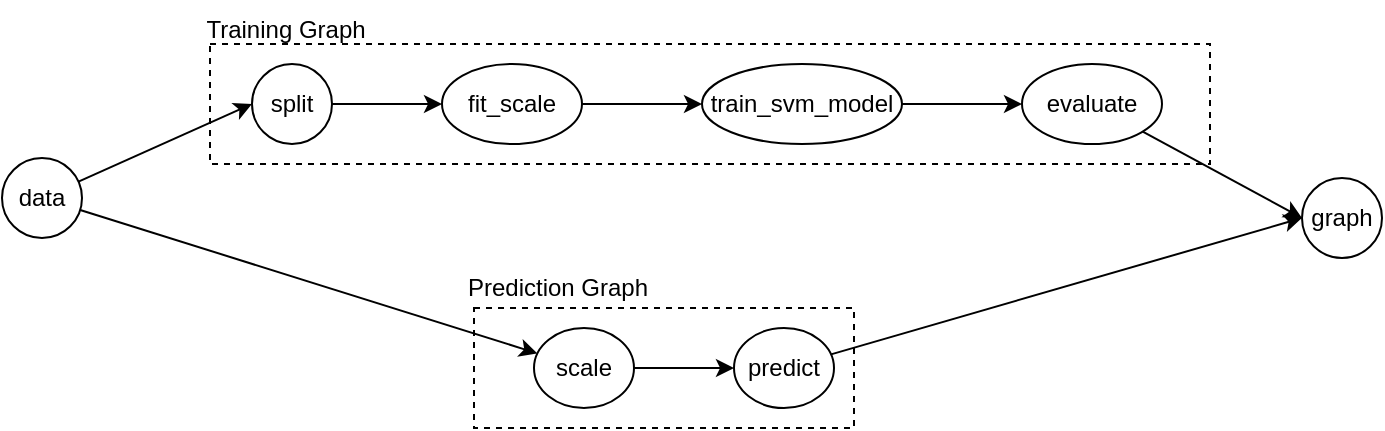 <mxfile version="20.1.1" type="device"><diagram id="U08FvwRKTtItzGSjX2MD" name="Page-1"><mxGraphModel dx="923" dy="392" grid="1" gridSize="10" guides="1" tooltips="1" connect="1" arrows="1" fold="1" page="1" pageScale="1" pageWidth="827" pageHeight="1169" math="0" shadow="0"><root><mxCell id="0"/><mxCell id="1" parent="0"/><mxCell id="N0HlOhi1ZCWqFNRD2Z__-46" value="" style="rounded=0;whiteSpace=wrap;html=1;dashed=1;fillColor=none;" vertex="1" parent="1"><mxGeometry x="316" y="194" width="190" height="60" as="geometry"/></mxCell><mxCell id="N0HlOhi1ZCWqFNRD2Z__-21" style="rounded=0;orthogonalLoop=1;jettySize=auto;html=1;entryX=0;entryY=0.5;entryDx=0;entryDy=0;" edge="1" parent="1" source="N0HlOhi1ZCWqFNRD2Z__-22" target="N0HlOhi1ZCWqFNRD2Z__-25"><mxGeometry relative="1" as="geometry"/></mxCell><mxCell id="N0HlOhi1ZCWqFNRD2Z__-41" style="rounded=0;orthogonalLoop=1;jettySize=auto;html=1;" edge="1" parent="1" source="N0HlOhi1ZCWqFNRD2Z__-22" target="N0HlOhi1ZCWqFNRD2Z__-40"><mxGeometry relative="1" as="geometry"/></mxCell><mxCell id="N0HlOhi1ZCWqFNRD2Z__-22" value="data" style="ellipse;whiteSpace=wrap;html=1;aspect=fixed;" vertex="1" parent="1"><mxGeometry x="80" y="119" width="40" height="40" as="geometry"/></mxCell><mxCell id="N0HlOhi1ZCWqFNRD2Z__-23" style="rounded=0;orthogonalLoop=1;jettySize=auto;html=1;entryX=0;entryY=0.5;entryDx=0;entryDy=0;" edge="1" parent="1" source="N0HlOhi1ZCWqFNRD2Z__-25" target="N0HlOhi1ZCWqFNRD2Z__-31"><mxGeometry relative="1" as="geometry"><mxPoint x="118.5" y="92.0" as="targetPoint"/></mxGeometry></mxCell><mxCell id="N0HlOhi1ZCWqFNRD2Z__-25" value="split" style="ellipse;whiteSpace=wrap;html=1;aspect=fixed;" vertex="1" parent="1"><mxGeometry x="205" y="72" width="40" height="40" as="geometry"/></mxCell><mxCell id="N0HlOhi1ZCWqFNRD2Z__-29" style="rounded=0;orthogonalLoop=1;jettySize=auto;html=1;entryX=0;entryY=0.5;entryDx=0;entryDy=0;" edge="1" parent="1" source="N0HlOhi1ZCWqFNRD2Z__-31" target="N0HlOhi1ZCWqFNRD2Z__-33"><mxGeometry relative="1" as="geometry"/></mxCell><mxCell id="N0HlOhi1ZCWqFNRD2Z__-31" value="fit_scale" style="ellipse;whiteSpace=wrap;html=1;" vertex="1" parent="1"><mxGeometry x="300" y="72" width="70" height="40" as="geometry"/></mxCell><mxCell id="N0HlOhi1ZCWqFNRD2Z__-32" style="rounded=0;orthogonalLoop=1;jettySize=auto;html=1;entryX=0;entryY=0.5;entryDx=0;entryDy=0;" edge="1" parent="1" source="N0HlOhi1ZCWqFNRD2Z__-33" target="N0HlOhi1ZCWqFNRD2Z__-36"><mxGeometry relative="1" as="geometry"><mxPoint x="598.5" y="102.0" as="targetPoint"/></mxGeometry></mxCell><mxCell id="N0HlOhi1ZCWqFNRD2Z__-33" value="train_svm_model" style="ellipse;whiteSpace=wrap;html=1;" vertex="1" parent="1"><mxGeometry x="430" y="72" width="100" height="40" as="geometry"/></mxCell><mxCell id="N0HlOhi1ZCWqFNRD2Z__-44" style="rounded=0;orthogonalLoop=1;jettySize=auto;html=1;entryX=0;entryY=0.5;entryDx=0;entryDy=0;" edge="1" parent="1" source="N0HlOhi1ZCWqFNRD2Z__-36" target="N0HlOhi1ZCWqFNRD2Z__-43"><mxGeometry relative="1" as="geometry"/></mxCell><mxCell id="N0HlOhi1ZCWqFNRD2Z__-36" value="evaluate" style="ellipse;whiteSpace=wrap;html=1;" vertex="1" parent="1"><mxGeometry x="590" y="72" width="70" height="40" as="geometry"/></mxCell><mxCell id="N0HlOhi1ZCWqFNRD2Z__-45" style="rounded=0;orthogonalLoop=1;jettySize=auto;html=1;entryX=0;entryY=0.5;entryDx=0;entryDy=0;" edge="1" parent="1" source="N0HlOhi1ZCWqFNRD2Z__-39" target="N0HlOhi1ZCWqFNRD2Z__-43"><mxGeometry relative="1" as="geometry"/></mxCell><mxCell id="N0HlOhi1ZCWqFNRD2Z__-39" value="predict" style="ellipse;whiteSpace=wrap;html=1;" vertex="1" parent="1"><mxGeometry x="446" y="204" width="50" height="40" as="geometry"/></mxCell><mxCell id="N0HlOhi1ZCWqFNRD2Z__-42" style="rounded=0;orthogonalLoop=1;jettySize=auto;html=1;" edge="1" parent="1" source="N0HlOhi1ZCWqFNRD2Z__-40" target="N0HlOhi1ZCWqFNRD2Z__-39"><mxGeometry relative="1" as="geometry"/></mxCell><mxCell id="N0HlOhi1ZCWqFNRD2Z__-40" value="scale" style="ellipse;whiteSpace=wrap;html=1;" vertex="1" parent="1"><mxGeometry x="346" y="204" width="50" height="40" as="geometry"/></mxCell><mxCell id="N0HlOhi1ZCWqFNRD2Z__-43" value="graph" style="ellipse;whiteSpace=wrap;html=1;" vertex="1" parent="1"><mxGeometry x="730" y="129" width="40" height="40" as="geometry"/></mxCell><mxCell id="N0HlOhi1ZCWqFNRD2Z__-47" value="" style="rounded=0;whiteSpace=wrap;html=1;dashed=1;fillColor=none;" vertex="1" parent="1"><mxGeometry x="184" y="62" width="500" height="60" as="geometry"/></mxCell><mxCell id="N0HlOhi1ZCWqFNRD2Z__-48" value="Prediction Graph" style="text;html=1;strokeColor=none;fillColor=none;align=center;verticalAlign=middle;whiteSpace=wrap;rounded=0;dashed=1;" vertex="1" parent="1"><mxGeometry x="310" y="169" width="96" height="30" as="geometry"/></mxCell><mxCell id="N0HlOhi1ZCWqFNRD2Z__-49" value="Training Graph" style="text;html=1;strokeColor=none;fillColor=none;align=center;verticalAlign=middle;whiteSpace=wrap;rounded=0;dashed=1;" vertex="1" parent="1"><mxGeometry x="179" y="40" width="86" height="30" as="geometry"/></mxCell></root></mxGraphModel></diagram></mxfile>